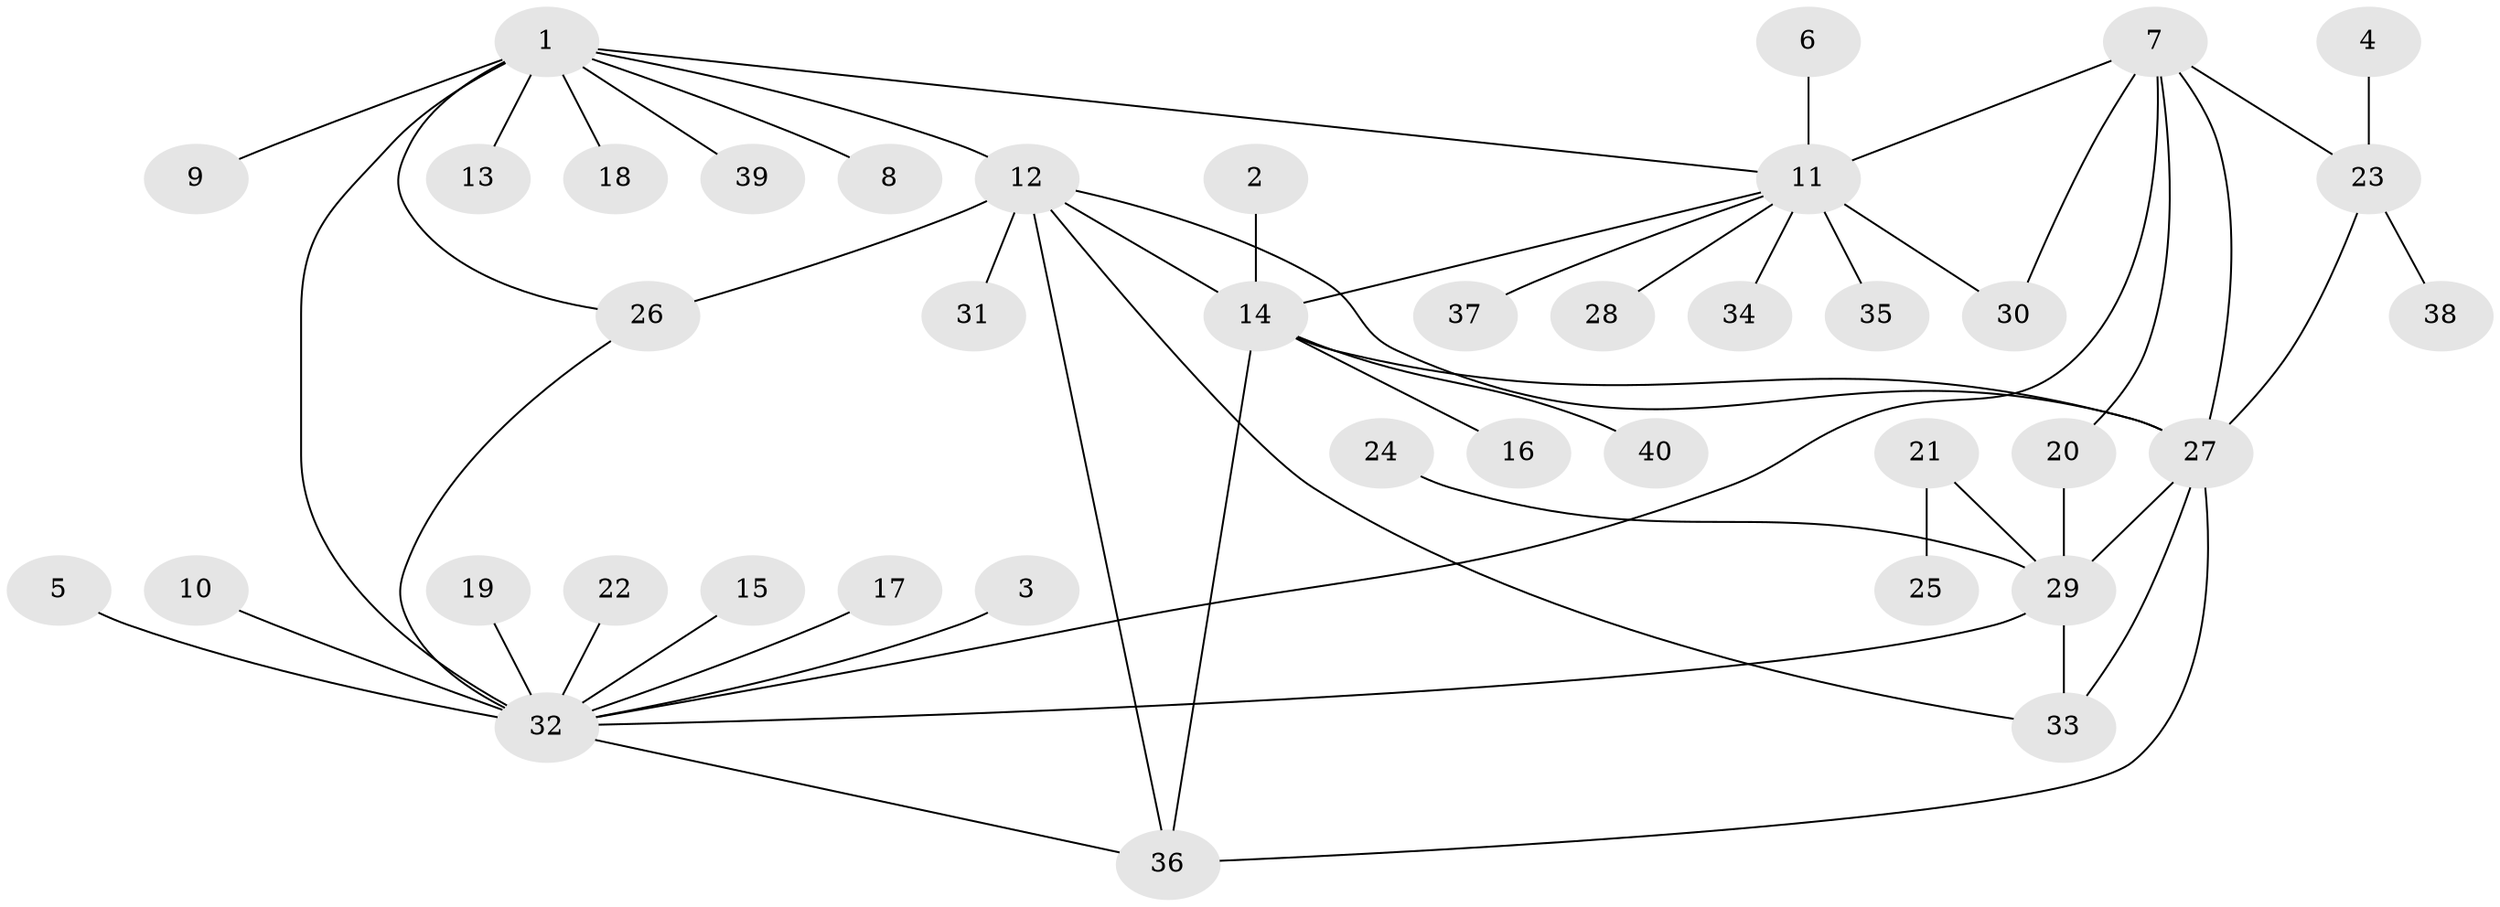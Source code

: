 // original degree distribution, {7: 0.025, 9: 0.05, 6: 0.075, 5: 0.0625, 4: 0.0375, 8: 0.025, 2: 0.1125, 1: 0.6, 3: 0.0125}
// Generated by graph-tools (version 1.1) at 2025/50/03/09/25 03:50:41]
// undirected, 40 vertices, 54 edges
graph export_dot {
graph [start="1"]
  node [color=gray90,style=filled];
  1;
  2;
  3;
  4;
  5;
  6;
  7;
  8;
  9;
  10;
  11;
  12;
  13;
  14;
  15;
  16;
  17;
  18;
  19;
  20;
  21;
  22;
  23;
  24;
  25;
  26;
  27;
  28;
  29;
  30;
  31;
  32;
  33;
  34;
  35;
  36;
  37;
  38;
  39;
  40;
  1 -- 8 [weight=1.0];
  1 -- 9 [weight=1.0];
  1 -- 11 [weight=1.0];
  1 -- 12 [weight=2.0];
  1 -- 13 [weight=1.0];
  1 -- 18 [weight=1.0];
  1 -- 26 [weight=1.0];
  1 -- 32 [weight=3.0];
  1 -- 39 [weight=1.0];
  2 -- 14 [weight=1.0];
  3 -- 32 [weight=1.0];
  4 -- 23 [weight=1.0];
  5 -- 32 [weight=1.0];
  6 -- 11 [weight=1.0];
  7 -- 11 [weight=2.0];
  7 -- 20 [weight=1.0];
  7 -- 23 [weight=2.0];
  7 -- 27 [weight=1.0];
  7 -- 30 [weight=1.0];
  7 -- 32 [weight=1.0];
  10 -- 32 [weight=1.0];
  11 -- 14 [weight=1.0];
  11 -- 28 [weight=1.0];
  11 -- 30 [weight=2.0];
  11 -- 34 [weight=1.0];
  11 -- 35 [weight=1.0];
  11 -- 37 [weight=1.0];
  12 -- 14 [weight=1.0];
  12 -- 26 [weight=2.0];
  12 -- 27 [weight=1.0];
  12 -- 31 [weight=1.0];
  12 -- 33 [weight=1.0];
  12 -- 36 [weight=1.0];
  14 -- 16 [weight=1.0];
  14 -- 27 [weight=1.0];
  14 -- 36 [weight=1.0];
  14 -- 40 [weight=1.0];
  15 -- 32 [weight=1.0];
  17 -- 32 [weight=1.0];
  19 -- 32 [weight=1.0];
  20 -- 29 [weight=1.0];
  21 -- 25 [weight=1.0];
  21 -- 29 [weight=1.0];
  22 -- 32 [weight=1.0];
  23 -- 27 [weight=1.0];
  23 -- 38 [weight=1.0];
  24 -- 29 [weight=1.0];
  26 -- 32 [weight=1.0];
  27 -- 29 [weight=1.0];
  27 -- 33 [weight=2.0];
  27 -- 36 [weight=1.0];
  29 -- 32 [weight=1.0];
  29 -- 33 [weight=2.0];
  32 -- 36 [weight=1.0];
}
